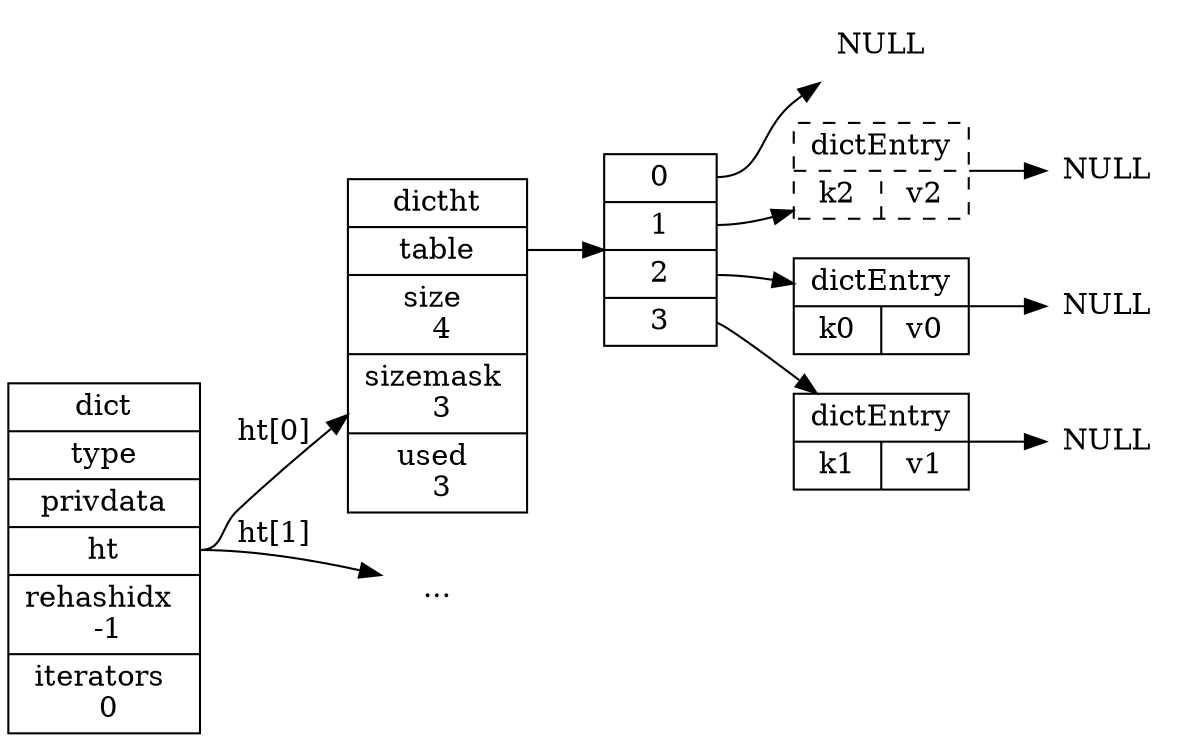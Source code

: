digraph {

    rankdir = LR;

    //

    node [shape = record];

    dict [label = " <head> dict | type | privdata | <ht> ht | rehashidx \n -1 | iterators \n 0 "];

    dictht0 [label = " <head> dictht | <table> table | <size> size \n 4 | <sizemask> sizemask \n 3 | <used> used \n 3"];

    dictht1 [label = "...", shape = plaintext];

    table0 [label = "<0> 0 | <1> 1 | <2> 2 | <3> 3"];

    kv0 [label = "dictEntry | { k0 | v0 }"];
    kv1 [label = "dictEntry | { k1 | v1 }"];
    kv2 [label = "dictEntry | { k2 | v2 }", style = dashed];

    //

    node [shape = plaintext, label = "NULL"];

    null0;
    null1;
    null2;
    null3;

    //

    dict:ht -> dictht0 [label = "ht[0]"];
    dict:ht -> dictht1 [label = "ht[1]"];

    dictht0:table -> table0;

    table0:0 -> null0;
    table0:1 -> kv2 -> null1;
    table0:2 -> kv0 -> null2;
    table0:3 -> kv1 -> null3;
}
